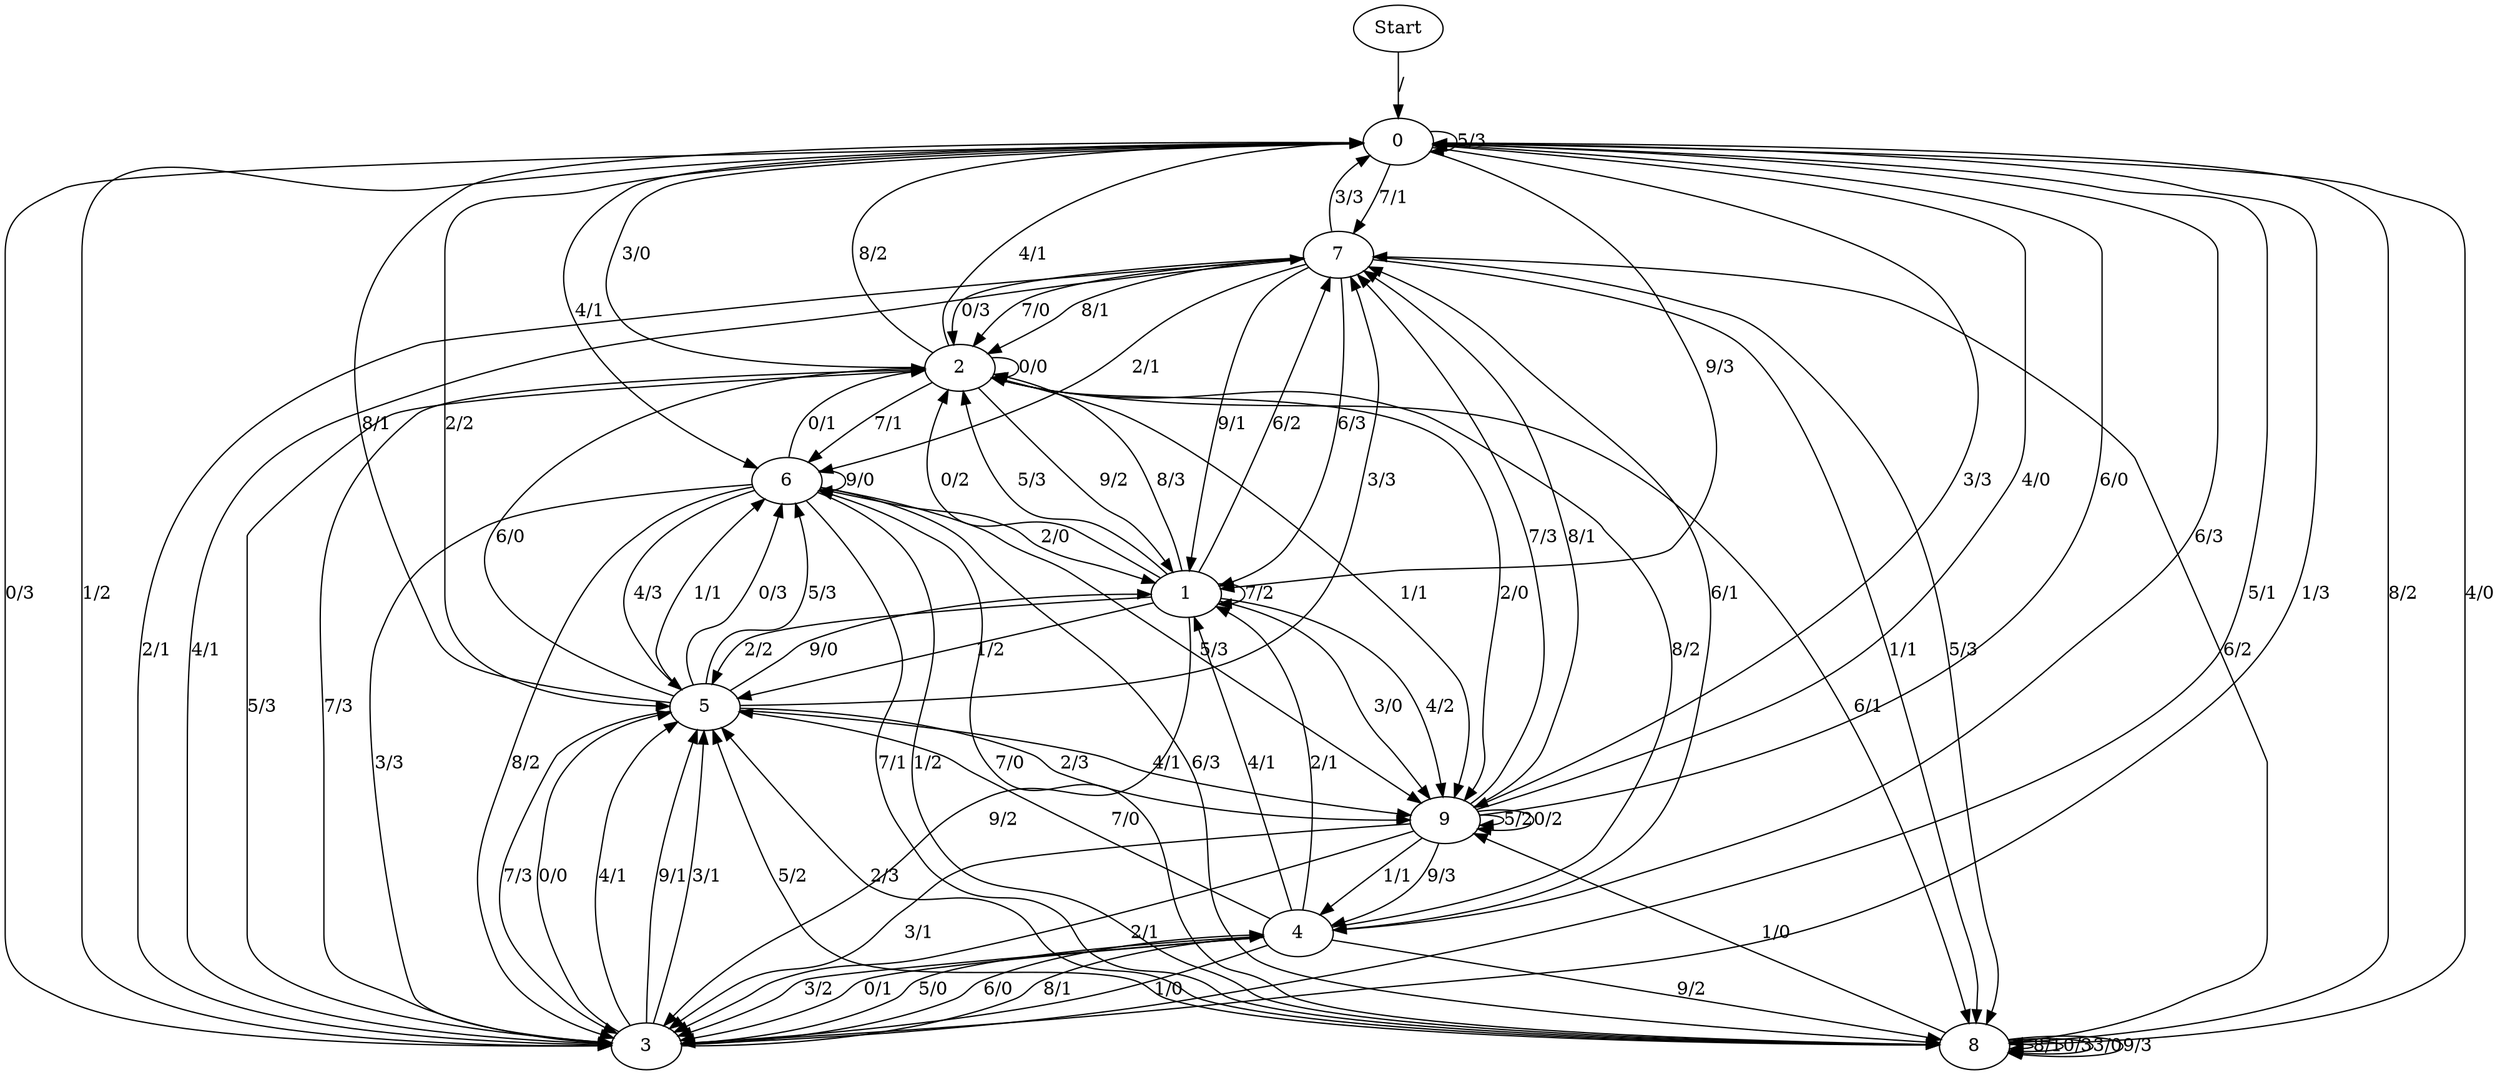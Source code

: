 digraph {
	Start -> 0 [label="/"]
	0 -> 7 [label="7/1"]
	0 -> 1 [label="9/3"]
	0 -> 3 [label="0/3"]
	0 -> 9 [label="3/3"]
	0 -> 3 [label="1/2"]
	0 -> 5 [label="2/2"]
	0 -> 8 [label="8/2"]
	0 -> 6 [label="4/1"]
	0 -> 0 [label="5/3"]
	0 -> 4 [label="6/3"]
	8 -> 9 [label="1/0"]
	8 -> 0 [label="4/0"]
	8 -> 7 [label="6/2"]
	8 -> 6 [label="7/0"]
	8 -> 8 [label="8/1"]
	8 -> 8 [label="0/3"]
	8 -> 5 [label="5/2"]
	8 -> 8 [label="3/0"]
	8 -> 8 [label="9/3"]
	8 -> 5 [label="2/3"]
	7 -> 8 [label="1/1"]
	7 -> 1 [label="6/3"]
	7 -> 2 [label="0/3"]
	7 -> 8 [label="5/3"]
	7 -> 6 [label="2/1"]
	7 -> 3 [label="4/1"]
	7 -> 2 [label="7/0"]
	7 -> 1 [label="9/1"]
	7 -> 0 [label="3/3"]
	7 -> 2 [label="8/1"]
	3 -> 5 [label="0/0"]
	3 -> 4 [label="6/0"]
	3 -> 5 [label="4/1"]
	3 -> 5 [label="9/1"]
	3 -> 0 [label="5/1"]
	3 -> 7 [label="2/1"]
	3 -> 5 [label="3/1"]
	3 -> 2 [label="7/3"]
	3 -> 0 [label="1/3"]
	3 -> 4 [label="8/1"]
	5 -> 9 [label="2/3"]
	5 -> 6 [label="1/1"]
	5 -> 0 [label="8/1"]
	5 -> 3 [label="7/3"]
	5 -> 9 [label="4/1"]
	5 -> 1 [label="9/0"]
	5 -> 2 [label="6/0"]
	5 -> 6 [label="0/3"]
	5 -> 6 [label="5/3"]
	5 -> 7 [label="3/3"]
	6 -> 5 [label="4/3"]
	6 -> 8 [label="6/3"]
	6 -> 8 [label="1/2"]
	6 -> 1 [label="2/0"]
	6 -> 8 [label="7/1"]
	6 -> 2 [label="0/1"]
	6 -> 3 [label="3/3"]
	6 -> 3 [label="8/2"]
	6 -> 6 [label="9/0"]
	6 -> 9 [label="5/3"]
	1 -> 9 [label="3/0"]
	1 -> 9 [label="4/2"]
	1 -> 2 [label="8/3"]
	1 -> 2 [label="0/2"]
	1 -> 5 [label="1/2"]
	1 -> 7 [label="6/2"]
	1 -> 3 [label="9/2"]
	1 -> 2 [label="5/3"]
	1 -> 1 [label="7/2"]
	1 -> 5 [label="2/2"]
	9 -> 3 [label="3/1"]
	9 -> 4 [label="1/1"]
	9 -> 9 [label="5/2"]
	9 -> 4 [label="9/3"]
	9 -> 0 [label="4/0"]
	9 -> 7 [label="7/3"]
	9 -> 9 [label="0/2"]
	9 -> 0 [label="6/0"]
	9 -> 7 [label="8/1"]
	9 -> 3 [label="2/1"]
	4 -> 3 [label="1/0"]
	4 -> 7 [label="6/1"]
	4 -> 5 [label="7/0"]
	4 -> 3 [label="3/2"]
	4 -> 3 [label="0/1"]
	4 -> 1 [label="2/1"]
	4 -> 1 [label="4/1"]
	4 -> 3 [label="5/0"]
	4 -> 8 [label="9/2"]
	4 -> 2 [label="8/2"]
	2 -> 9 [label="1/1"]
	2 -> 9 [label="2/0"]
	2 -> 6 [label="7/1"]
	2 -> 0 [label="3/0"]
	2 -> 3 [label="5/3"]
	2 -> 0 [label="8/2"]
	2 -> 1 [label="9/2"]
	2 -> 8 [label="6/1"]
	2 -> 0 [label="4/1"]
	2 -> 2 [label="0/0"]
}